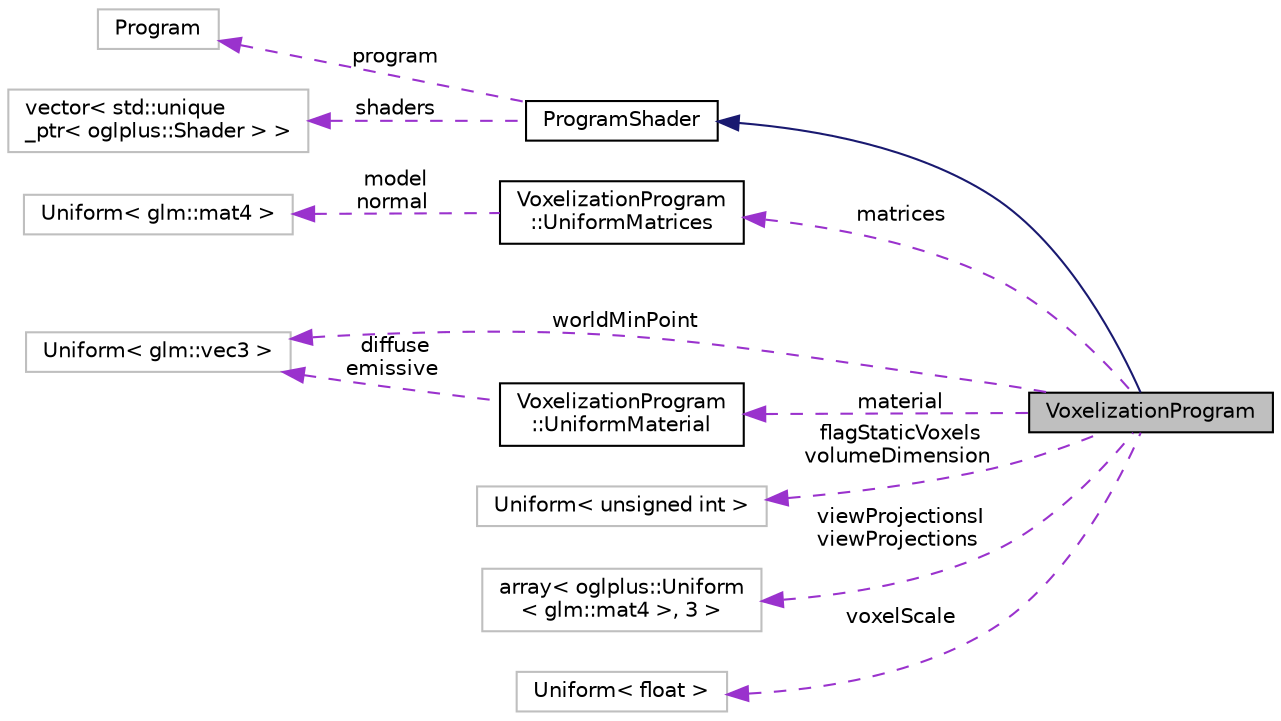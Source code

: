 digraph "VoxelizationProgram"
{
 // INTERACTIVE_SVG=YES
 // LATEX_PDF_SIZE
  edge [fontname="Helvetica",fontsize="10",labelfontname="Helvetica",labelfontsize="10"];
  node [fontname="Helvetica",fontsize="10",shape=record];
  rankdir="LR";
  Node1 [label="VoxelizationProgram",height=0.2,width=0.4,color="black", fillcolor="grey75", style="filled", fontcolor="black",tooltip=" "];
  Node2 -> Node1 [dir="back",color="midnightblue",fontsize="10",style="solid",fontname="Helvetica"];
  Node2 [label="ProgramShader",height=0.2,width=0.4,color="black", fillcolor="white", style="filled",URL="$class_program_shader.html",tooltip="Base class for each program shader used in deferred rendering"];
  Node3 -> Node2 [dir="back",color="darkorchid3",fontsize="10",style="dashed",label=" program" ,fontname="Helvetica"];
  Node3 [label="Program",height=0.2,width=0.4,color="grey75", fillcolor="white", style="filled",tooltip=" "];
  Node4 -> Node2 [dir="back",color="darkorchid3",fontsize="10",style="dashed",label=" shaders" ,fontname="Helvetica"];
  Node4 [label="vector\< std::unique\l_ptr\< oglplus::Shader \> \>",height=0.2,width=0.4,color="grey75", fillcolor="white", style="filled",tooltip=" "];
  Node5 -> Node1 [dir="back",color="darkorchid3",fontsize="10",style="dashed",label=" matrices" ,fontname="Helvetica"];
  Node5 [label="VoxelizationProgram\l::UniformMatrices",height=0.2,width=0.4,color="black", fillcolor="white", style="filled",URL="$struct_voxelization_program_1_1_uniform_matrices.html",tooltip=" "];
  Node6 -> Node5 [dir="back",color="darkorchid3",fontsize="10",style="dashed",label=" model\nnormal" ,fontname="Helvetica"];
  Node6 [label="Uniform\< glm::mat4 \>",height=0.2,width=0.4,color="grey75", fillcolor="white", style="filled",tooltip=" "];
  Node7 -> Node1 [dir="back",color="darkorchid3",fontsize="10",style="dashed",label=" material" ,fontname="Helvetica"];
  Node7 [label="VoxelizationProgram\l::UniformMaterial",height=0.2,width=0.4,color="black", fillcolor="white", style="filled",URL="$struct_voxelization_program_1_1_uniform_material.html",tooltip=" "];
  Node8 -> Node7 [dir="back",color="darkorchid3",fontsize="10",style="dashed",label=" diffuse\nemissive" ,fontname="Helvetica"];
  Node8 [label="Uniform\< glm::vec3 \>",height=0.2,width=0.4,color="grey75", fillcolor="white", style="filled",tooltip=" "];
  Node9 -> Node1 [dir="back",color="darkorchid3",fontsize="10",style="dashed",label=" flagStaticVoxels\nvolumeDimension" ,fontname="Helvetica"];
  Node9 [label="Uniform\< unsigned int \>",height=0.2,width=0.4,color="grey75", fillcolor="white", style="filled",tooltip=" "];
  Node10 -> Node1 [dir="back",color="darkorchid3",fontsize="10",style="dashed",label=" viewProjectionsI\nviewProjections" ,fontname="Helvetica"];
  Node10 [label="array\< oglplus::Uniform\l\< glm::mat4 \>, 3 \>",height=0.2,width=0.4,color="grey75", fillcolor="white", style="filled",tooltip=" "];
  Node11 -> Node1 [dir="back",color="darkorchid3",fontsize="10",style="dashed",label=" voxelScale" ,fontname="Helvetica"];
  Node11 [label="Uniform\< float \>",height=0.2,width=0.4,color="grey75", fillcolor="white", style="filled",tooltip=" "];
  Node8 -> Node1 [dir="back",color="darkorchid3",fontsize="10",style="dashed",label=" worldMinPoint" ,fontname="Helvetica"];
}
